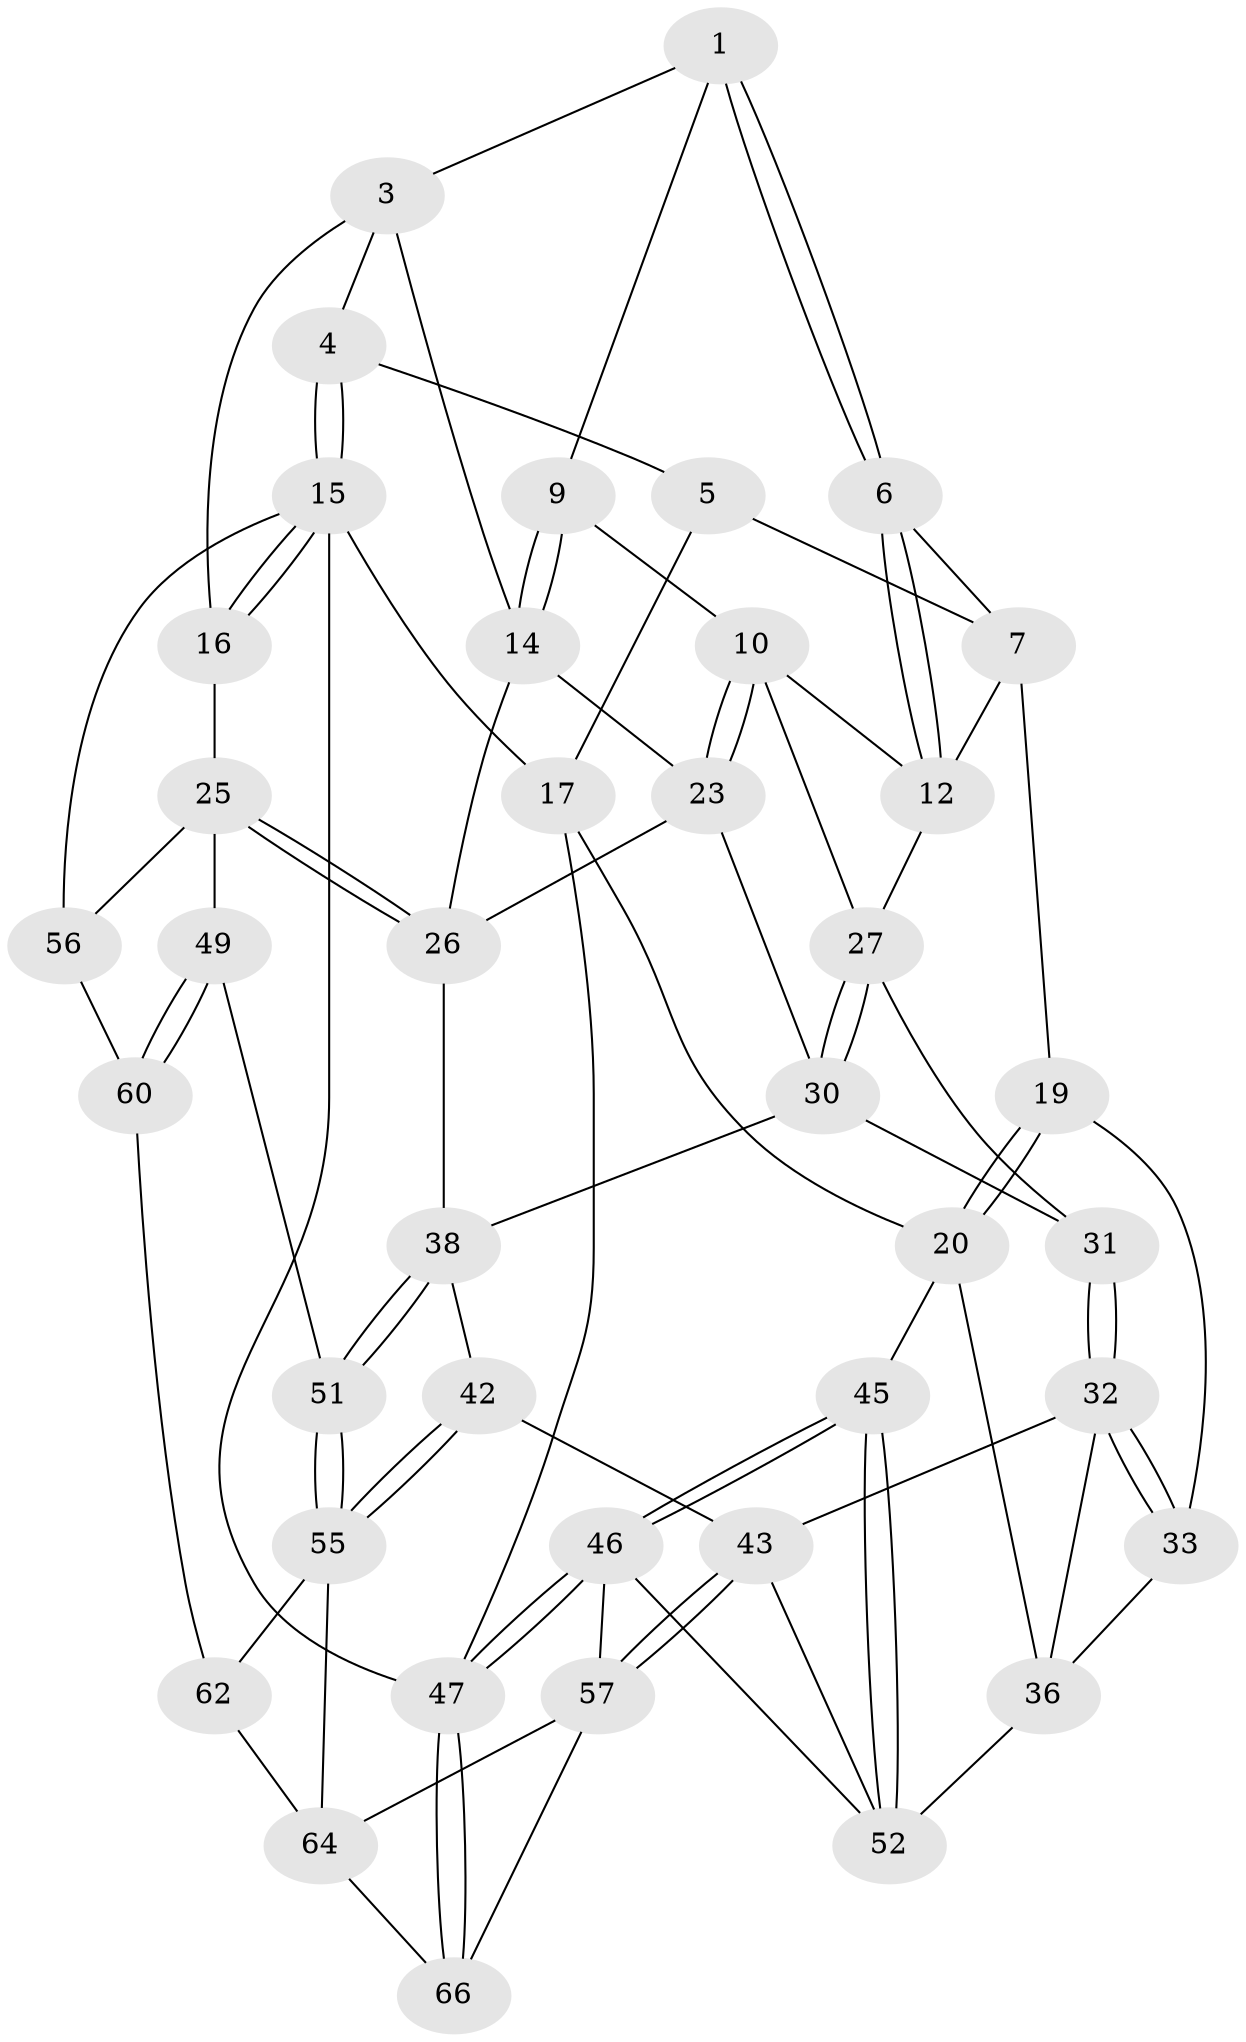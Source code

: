 // original degree distribution, {3: 0.030303030303030304, 4: 0.25757575757575757, 5: 0.48484848484848486, 6: 0.22727272727272727}
// Generated by graph-tools (version 1.1) at 2025/42/03/06/25 10:42:34]
// undirected, 40 vertices, 92 edges
graph export_dot {
graph [start="1"]
  node [color=gray90,style=filled];
  1 [pos="+0.6377746842049108+0",super="+2"];
  3 [pos="+0.798729422360564+0.11009032409482844",super="+13"];
  4 [pos="+1+0"];
  5 [pos="+0.6065897965411683+0",super="+8"];
  6 [pos="+0.3328977143959047+0.20242079737188373"];
  7 [pos="+0.24449705321417267+0.1145062480862407",super="+18"];
  9 [pos="+0.5967410215146784+0.244048110848841"];
  10 [pos="+0.5873401315711546+0.2581237493308752",super="+11"];
  12 [pos="+0.3524178250302404+0.22707905379850227",super="+21"];
  14 [pos="+0.96423937115411+0.24487742755117525",super="+22"];
  15 [pos="+1+0",super="+54"];
  16 [pos="+1+0.23872403754093097",super="+24"];
  17 [pos="+0+0"];
  19 [pos="+0.09622060945782471+0.41340460984189714"];
  20 [pos="+0+0.30491583981402404",super="+37"];
  23 [pos="+0.7037903169376005+0.431973591964935",super="+29"];
  25 [pos="+0.8369943013393027+0.6094518078607707",super="+48"];
  26 [pos="+0.7247559666225676+0.4667462892248561",super="+35"];
  27 [pos="+0.42038323769733055+0.4079008782435445",super="+28"];
  30 [pos="+0.43384554804264186+0.4717200294464835",super="+34"];
  31 [pos="+0.2613297149957299+0.5396816452622583"];
  32 [pos="+0.20503220613831416+0.6065228486918959",super="+40"];
  33 [pos="+0.10880025148689162+0.5128471976127685"];
  36 [pos="+0.08200846909310125+0.540522248940722",super="+41"];
  38 [pos="+0.5766893765711545+0.6841786141053049",super="+39"];
  42 [pos="+0.3595830600532151+0.6766884529021315"];
  43 [pos="+0.29212718067400634+0.7255095756483708",super="+44"];
  45 [pos="+0+0.7619208055575116"];
  46 [pos="+0+0.9312691427016728",super="+59"];
  47 [pos="+0+1"];
  49 [pos="+0.757224514438342+0.7071965924104369",super="+50"];
  51 [pos="+0.5841756860238144+0.7125439043715722"];
  52 [pos="+0.005590738495187095+0.7226814174356774",super="+53"];
  55 [pos="+0.5527673483841309+0.7490219377266427",super="+63"];
  56 [pos="+1+1"];
  57 [pos="+0.3045499964423224+0.8485837669812806",super="+58"];
  60 [pos="+0.716748408324602+1",super="+61"];
  62 [pos="+0.67629516782053+1"];
  64 [pos="+0.3194108446542768+0.8533973373180758",super="+65"];
  66 [pos="+0.14032567158237633+1"];
  1 -- 6;
  1 -- 6;
  1 -- 3;
  1 -- 9;
  3 -- 4;
  3 -- 16;
  3 -- 14;
  4 -- 5;
  4 -- 15;
  4 -- 15;
  5 -- 17;
  5 -- 7;
  6 -- 7;
  6 -- 12;
  6 -- 12;
  7 -- 19;
  7 -- 12;
  9 -- 10;
  9 -- 14;
  9 -- 14;
  10 -- 23;
  10 -- 23;
  10 -- 27;
  10 -- 12;
  12 -- 27;
  14 -- 26;
  14 -- 23;
  15 -- 16 [weight=2];
  15 -- 16;
  15 -- 17;
  15 -- 56;
  15 -- 47;
  16 -- 25;
  17 -- 20;
  17 -- 47;
  19 -- 20;
  19 -- 20;
  19 -- 33;
  20 -- 45;
  20 -- 36;
  23 -- 30;
  23 -- 26;
  25 -- 26;
  25 -- 26;
  25 -- 56;
  25 -- 49;
  26 -- 38;
  27 -- 30;
  27 -- 30;
  27 -- 31;
  30 -- 31;
  30 -- 38;
  31 -- 32;
  31 -- 32;
  32 -- 33;
  32 -- 33;
  32 -- 43;
  32 -- 36;
  33 -- 36;
  36 -- 52;
  38 -- 51;
  38 -- 51;
  38 -- 42;
  42 -- 43;
  42 -- 55;
  42 -- 55;
  43 -- 57;
  43 -- 57;
  43 -- 52;
  45 -- 46;
  45 -- 46;
  45 -- 52;
  45 -- 52;
  46 -- 47;
  46 -- 47;
  46 -- 52;
  46 -- 57;
  47 -- 66;
  47 -- 66;
  49 -- 60 [weight=2];
  49 -- 60;
  49 -- 51;
  51 -- 55;
  51 -- 55;
  55 -- 64;
  55 -- 62;
  56 -- 60;
  57 -- 64;
  57 -- 66;
  60 -- 62;
  62 -- 64;
  64 -- 66;
}
